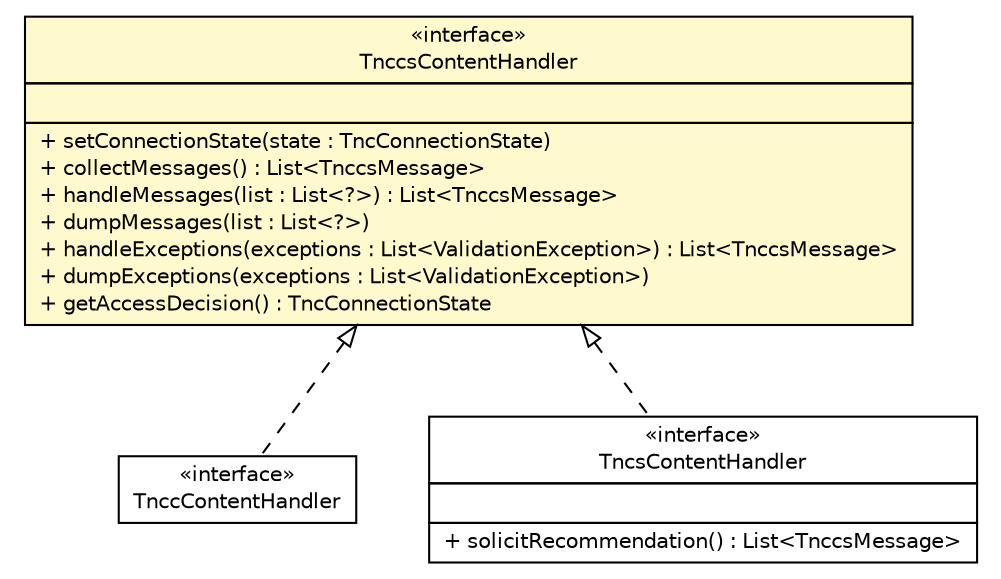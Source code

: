 #!/usr/local/bin/dot
#
# Class diagram 
# Generated by UMLGraph version R5_6 (http://www.umlgraph.org/)
#

digraph G {
	edge [fontname="Helvetica",fontsize=10,labelfontname="Helvetica",labelfontsize=10];
	node [fontname="Helvetica",fontsize=10,shape=plaintext];
	nodesep=0.25;
	ranksep=0.5;
	// de.hsbremen.tc.tnc.tnccs.message.handler.TnccContentHandler
	c29664 [label=<<table title="de.hsbremen.tc.tnc.tnccs.message.handler.TnccContentHandler" border="0" cellborder="1" cellspacing="0" cellpadding="2" port="p" href="./TnccContentHandler.html">
		<tr><td><table border="0" cellspacing="0" cellpadding="1">
<tr><td align="center" balign="center"> &#171;interface&#187; </td></tr>
<tr><td align="center" balign="center"> TnccContentHandler </td></tr>
		</table></td></tr>
		</table>>, URL="./TnccContentHandler.html", fontname="Helvetica", fontcolor="black", fontsize=10.0];
	// de.hsbremen.tc.tnc.tnccs.message.handler.TncsContentHandler
	c29667 [label=<<table title="de.hsbremen.tc.tnc.tnccs.message.handler.TncsContentHandler" border="0" cellborder="1" cellspacing="0" cellpadding="2" port="p" href="./TncsContentHandler.html">
		<tr><td><table border="0" cellspacing="0" cellpadding="1">
<tr><td align="center" balign="center"> &#171;interface&#187; </td></tr>
<tr><td align="center" balign="center"> TncsContentHandler </td></tr>
		</table></td></tr>
		<tr><td><table border="0" cellspacing="0" cellpadding="1">
<tr><td align="left" balign="left">  </td></tr>
		</table></td></tr>
		<tr><td><table border="0" cellspacing="0" cellpadding="1">
<tr><td align="left" balign="left"> + solicitRecommendation() : List&lt;TnccsMessage&gt; </td></tr>
		</table></td></tr>
		</table>>, URL="./TncsContentHandler.html", fontname="Helvetica", fontcolor="black", fontsize=10.0];
	// de.hsbremen.tc.tnc.tnccs.message.handler.TnccsContentHandler
	c29676 [label=<<table title="de.hsbremen.tc.tnc.tnccs.message.handler.TnccsContentHandler" border="0" cellborder="1" cellspacing="0" cellpadding="2" port="p" bgcolor="lemonChiffon" href="./TnccsContentHandler.html">
		<tr><td><table border="0" cellspacing="0" cellpadding="1">
<tr><td align="center" balign="center"> &#171;interface&#187; </td></tr>
<tr><td align="center" balign="center"> TnccsContentHandler </td></tr>
		</table></td></tr>
		<tr><td><table border="0" cellspacing="0" cellpadding="1">
<tr><td align="left" balign="left">  </td></tr>
		</table></td></tr>
		<tr><td><table border="0" cellspacing="0" cellpadding="1">
<tr><td align="left" balign="left"> + setConnectionState(state : TncConnectionState) </td></tr>
<tr><td align="left" balign="left"> + collectMessages() : List&lt;TnccsMessage&gt; </td></tr>
<tr><td align="left" balign="left"> + handleMessages(list : List&lt;?&gt;) : List&lt;TnccsMessage&gt; </td></tr>
<tr><td align="left" balign="left"> + dumpMessages(list : List&lt;?&gt;) </td></tr>
<tr><td align="left" balign="left"> + handleExceptions(exceptions : List&lt;ValidationException&gt;) : List&lt;TnccsMessage&gt; </td></tr>
<tr><td align="left" balign="left"> + dumpExceptions(exceptions : List&lt;ValidationException&gt;) </td></tr>
<tr><td align="left" balign="left"> + getAccessDecision() : TncConnectionState </td></tr>
		</table></td></tr>
		</table>>, URL="./TnccsContentHandler.html", fontname="Helvetica", fontcolor="black", fontsize=10.0];
	//de.hsbremen.tc.tnc.tnccs.message.handler.TnccContentHandler implements de.hsbremen.tc.tnc.tnccs.message.handler.TnccsContentHandler
	c29676:p -> c29664:p [dir=back,arrowtail=empty,style=dashed];
	//de.hsbremen.tc.tnc.tnccs.message.handler.TncsContentHandler implements de.hsbremen.tc.tnc.tnccs.message.handler.TnccsContentHandler
	c29676:p -> c29667:p [dir=back,arrowtail=empty,style=dashed];
}

